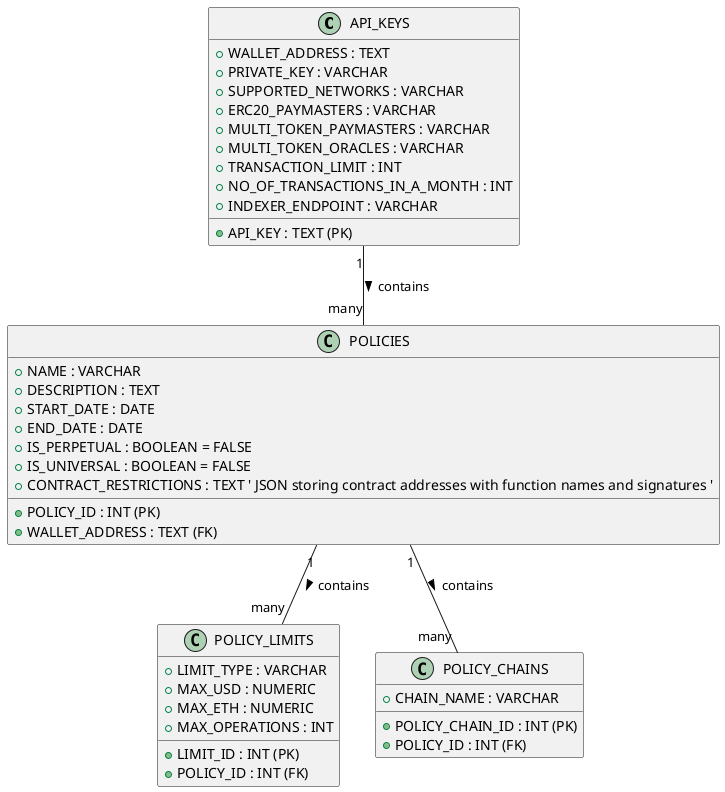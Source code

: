 @startuml
' Define classes for tables with alias
class API_KEYS {
    + API_KEY : TEXT (PK)
    + WALLET_ADDRESS : TEXT
    + PRIVATE_KEY : VARCHAR
    + SUPPORTED_NETWORKS : VARCHAR
    + ERC20_PAYMASTERS : VARCHAR
    + MULTI_TOKEN_PAYMASTERS : VARCHAR
    + MULTI_TOKEN_ORACLES : VARCHAR
    + TRANSACTION_LIMIT : INT
    + NO_OF_TRANSACTIONS_IN_A_MONTH : INT
    + INDEXER_ENDPOINT : VARCHAR
}

class POLICIES {
    + POLICY_ID : INT (PK)
    + WALLET_ADDRESS : TEXT (FK)
    + NAME : VARCHAR
    + DESCRIPTION : TEXT
    + START_DATE : DATE
    + END_DATE : DATE
    + IS_PERPETUAL : BOOLEAN = FALSE
    + IS_UNIVERSAL : BOOLEAN = FALSE
    + CONTRACT_RESTRICTIONS : TEXT ' JSON storing contract addresses with function names and signatures '
}

class POLICY_LIMITS {
    + LIMIT_ID : INT (PK)
    + POLICY_ID : INT (FK)
    + LIMIT_TYPE : VARCHAR
    + MAX_USD : NUMERIC
    + MAX_ETH : NUMERIC
    + MAX_OPERATIONS : INT
}

class POLICY_CHAINS {
    + POLICY_CHAIN_ID : INT (PK)
    + POLICY_ID : INT (FK)
    + CHAIN_NAME : VARCHAR
}

' Define relationships
API_KEYS "1" -- "many" POLICIES : contains >
POLICIES "1" -- "many" POLICY_LIMITS : contains >
POLICIES "1" -- "many" POLICY_CHAINS : contains >
@enduml
